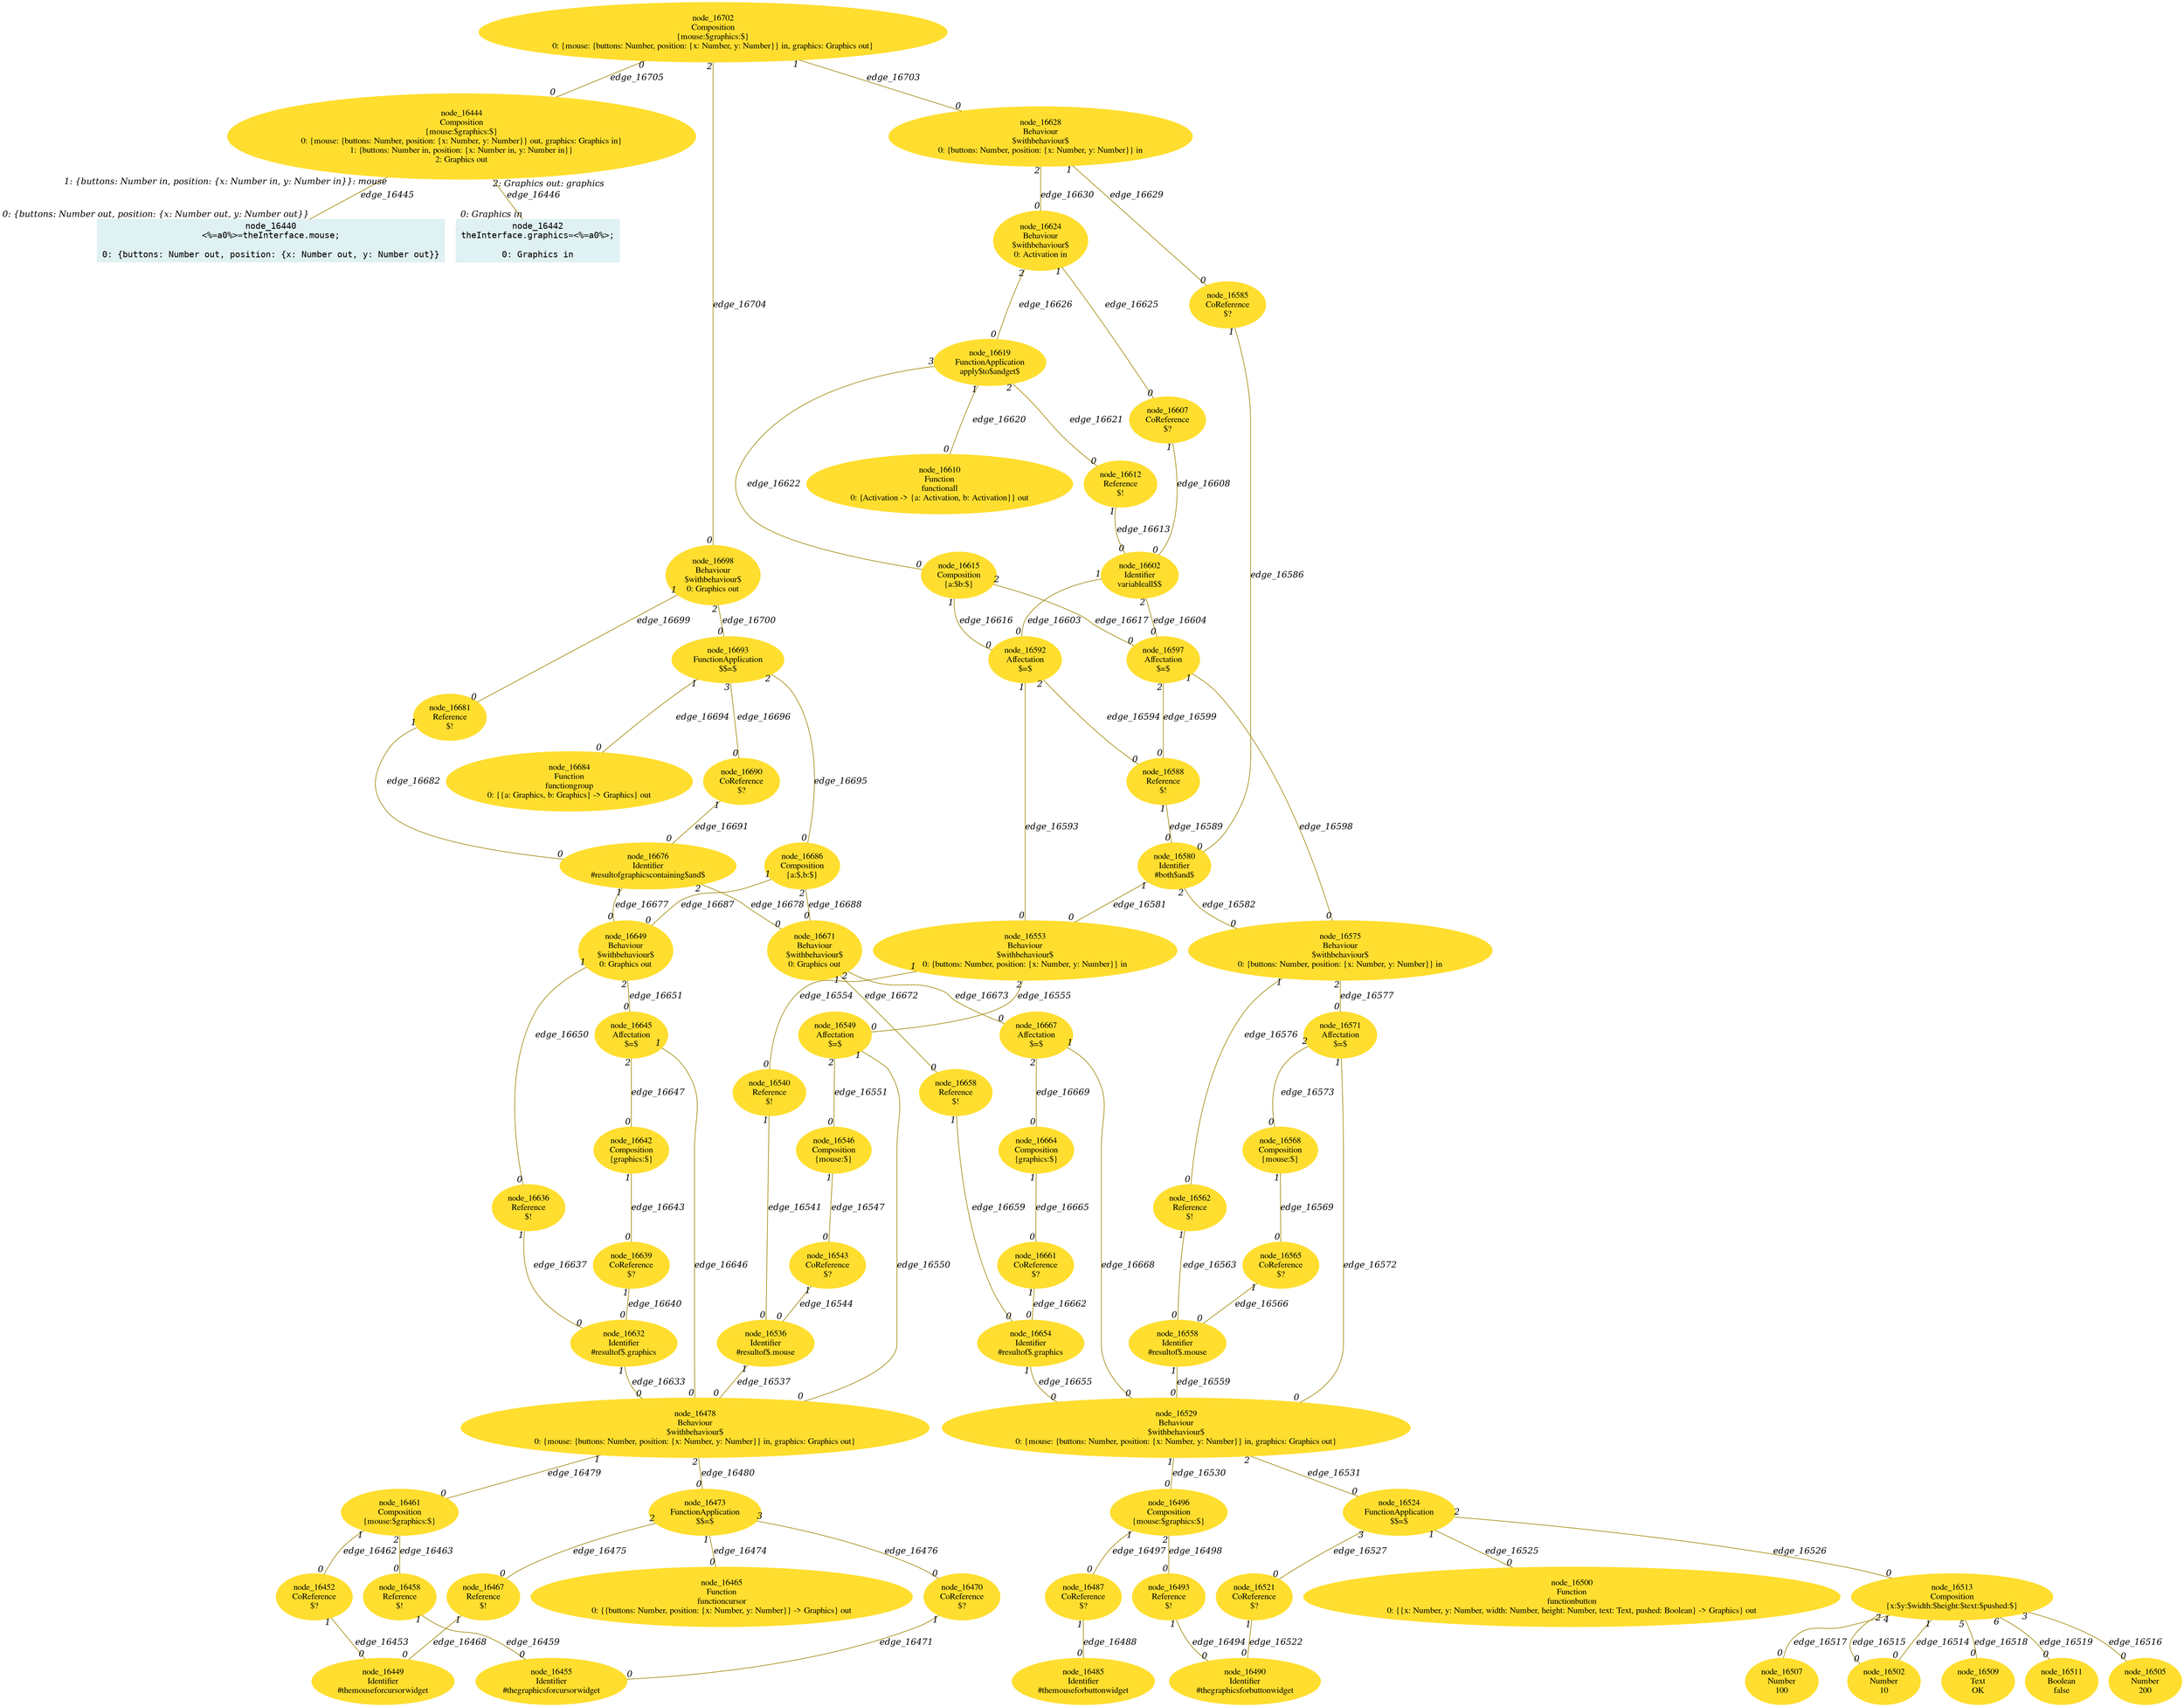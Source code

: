 digraph g{node_16440 [shape="box", style="filled", color="#dff1f2", fontname="Courier", label="node_16440
<%=a0%>=theInterface.mouse;

0: {buttons: Number out, position: {x: Number out, y: Number out}}" ]
node_16442 [shape="box", style="filled", color="#dff1f2", fontname="Courier", label="node_16442
theInterface.graphics=<%=a0%>;

0: Graphics in" ]
node_16444 [shape="ellipse", style="filled", color="#ffde2f", fontname="Times", label="node_16444
Composition
{mouse:$graphics:$}
0: {mouse: {buttons: Number, position: {x: Number, y: Number}} out, graphics: Graphics in}
1: {buttons: Number in, position: {x: Number in, y: Number in}}
2: Graphics out" ]
node_16449 [shape="ellipse", style="filled", color="#ffde2f", fontname="Times", label="node_16449
Identifier
#themouseforcursorwidget
" ]
node_16452 [shape="ellipse", style="filled", color="#ffde2f", fontname="Times", label="node_16452
CoReference
$?
" ]
node_16455 [shape="ellipse", style="filled", color="#ffde2f", fontname="Times", label="node_16455
Identifier
#thegraphicsforcursorwidget
" ]
node_16458 [shape="ellipse", style="filled", color="#ffde2f", fontname="Times", label="node_16458
Reference
$!
" ]
node_16461 [shape="ellipse", style="filled", color="#ffde2f", fontname="Times", label="node_16461
Composition
{mouse:$graphics:$}
" ]
node_16465 [shape="ellipse", style="filled", color="#ffde2f", fontname="Times", label="node_16465
Function
functioncursor
0: {{buttons: Number, position: {x: Number, y: Number}} -> Graphics} out" ]
node_16467 [shape="ellipse", style="filled", color="#ffde2f", fontname="Times", label="node_16467
Reference
$!
" ]
node_16470 [shape="ellipse", style="filled", color="#ffde2f", fontname="Times", label="node_16470
CoReference
$?
" ]
node_16473 [shape="ellipse", style="filled", color="#ffde2f", fontname="Times", label="node_16473
FunctionApplication
$$=$
" ]
node_16478 [shape="ellipse", style="filled", color="#ffde2f", fontname="Times", label="node_16478
Behaviour
$withbehaviour$
0: {mouse: {buttons: Number, position: {x: Number, y: Number}} in, graphics: Graphics out}" ]
node_16485 [shape="ellipse", style="filled", color="#ffde2f", fontname="Times", label="node_16485
Identifier
#themouseforbuttonwidget
" ]
node_16487 [shape="ellipse", style="filled", color="#ffde2f", fontname="Times", label="node_16487
CoReference
$?
" ]
node_16490 [shape="ellipse", style="filled", color="#ffde2f", fontname="Times", label="node_16490
Identifier
#thegraphicsforbuttonwidget
" ]
node_16493 [shape="ellipse", style="filled", color="#ffde2f", fontname="Times", label="node_16493
Reference
$!
" ]
node_16496 [shape="ellipse", style="filled", color="#ffde2f", fontname="Times", label="node_16496
Composition
{mouse:$graphics:$}
" ]
node_16500 [shape="ellipse", style="filled", color="#ffde2f", fontname="Times", label="node_16500
Function
functionbutton
0: {{x: Number, y: Number, width: Number, height: Number, text: Text, pushed: Boolean} -> Graphics} out" ]
node_16502 [shape="ellipse", style="filled", color="#ffde2f", fontname="Times", label="node_16502
Number
10
" ]
node_16505 [shape="ellipse", style="filled", color="#ffde2f", fontname="Times", label="node_16505
Number
200
" ]
node_16507 [shape="ellipse", style="filled", color="#ffde2f", fontname="Times", label="node_16507
Number
100
" ]
node_16509 [shape="ellipse", style="filled", color="#ffde2f", fontname="Times", label="node_16509
Text
OK
" ]
node_16511 [shape="ellipse", style="filled", color="#ffde2f", fontname="Times", label="node_16511
Boolean
false
" ]
node_16513 [shape="ellipse", style="filled", color="#ffde2f", fontname="Times", label="node_16513
Composition
{x:$y:$width:$height:$text:$pushed:$}
" ]
node_16521 [shape="ellipse", style="filled", color="#ffde2f", fontname="Times", label="node_16521
CoReference
$?
" ]
node_16524 [shape="ellipse", style="filled", color="#ffde2f", fontname="Times", label="node_16524
FunctionApplication
$$=$
" ]
node_16529 [shape="ellipse", style="filled", color="#ffde2f", fontname="Times", label="node_16529
Behaviour
$withbehaviour$
0: {mouse: {buttons: Number, position: {x: Number, y: Number}} in, graphics: Graphics out}" ]
node_16536 [shape="ellipse", style="filled", color="#ffde2f", fontname="Times", label="node_16536
Identifier
#resultof$.mouse
" ]
node_16540 [shape="ellipse", style="filled", color="#ffde2f", fontname="Times", label="node_16540
Reference
$!
" ]
node_16543 [shape="ellipse", style="filled", color="#ffde2f", fontname="Times", label="node_16543
CoReference
$?
" ]
node_16546 [shape="ellipse", style="filled", color="#ffde2f", fontname="Times", label="node_16546
Composition
{mouse:$}
" ]
node_16549 [shape="ellipse", style="filled", color="#ffde2f", fontname="Times", label="node_16549
Affectation
$=$
" ]
node_16553 [shape="ellipse", style="filled", color="#ffde2f", fontname="Times", label="node_16553
Behaviour
$withbehaviour$
0: {buttons: Number, position: {x: Number, y: Number}} in" ]
node_16558 [shape="ellipse", style="filled", color="#ffde2f", fontname="Times", label="node_16558
Identifier
#resultof$.mouse
" ]
node_16562 [shape="ellipse", style="filled", color="#ffde2f", fontname="Times", label="node_16562
Reference
$!
" ]
node_16565 [shape="ellipse", style="filled", color="#ffde2f", fontname="Times", label="node_16565
CoReference
$?
" ]
node_16568 [shape="ellipse", style="filled", color="#ffde2f", fontname="Times", label="node_16568
Composition
{mouse:$}
" ]
node_16571 [shape="ellipse", style="filled", color="#ffde2f", fontname="Times", label="node_16571
Affectation
$=$
" ]
node_16575 [shape="ellipse", style="filled", color="#ffde2f", fontname="Times", label="node_16575
Behaviour
$withbehaviour$
0: {buttons: Number, position: {x: Number, y: Number}} in" ]
node_16580 [shape="ellipse", style="filled", color="#ffde2f", fontname="Times", label="node_16580
Identifier
#both$and$
" ]
node_16585 [shape="ellipse", style="filled", color="#ffde2f", fontname="Times", label="node_16585
CoReference
$?
" ]
node_16588 [shape="ellipse", style="filled", color="#ffde2f", fontname="Times", label="node_16588
Reference
$!
" ]
node_16592 [shape="ellipse", style="filled", color="#ffde2f", fontname="Times", label="node_16592
Affectation
$=$
" ]
node_16597 [shape="ellipse", style="filled", color="#ffde2f", fontname="Times", label="node_16597
Affectation
$=$
" ]
node_16602 [shape="ellipse", style="filled", color="#ffde2f", fontname="Times", label="node_16602
Identifier
variableall$$
" ]
node_16607 [shape="ellipse", style="filled", color="#ffde2f", fontname="Times", label="node_16607
CoReference
$?
" ]
node_16610 [shape="ellipse", style="filled", color="#ffde2f", fontname="Times", label="node_16610
Function
functionall
0: {Activation -> {a: Activation, b: Activation}} out" ]
node_16612 [shape="ellipse", style="filled", color="#ffde2f", fontname="Times", label="node_16612
Reference
$!
" ]
node_16615 [shape="ellipse", style="filled", color="#ffde2f", fontname="Times", label="node_16615
Composition
{a:$b:$}
" ]
node_16619 [shape="ellipse", style="filled", color="#ffde2f", fontname="Times", label="node_16619
FunctionApplication
apply$to$andget$
" ]
node_16624 [shape="ellipse", style="filled", color="#ffde2f", fontname="Times", label="node_16624
Behaviour
$withbehaviour$
0: Activation in" ]
node_16628 [shape="ellipse", style="filled", color="#ffde2f", fontname="Times", label="node_16628
Behaviour
$withbehaviour$
0: {buttons: Number, position: {x: Number, y: Number}} in" ]
node_16632 [shape="ellipse", style="filled", color="#ffde2f", fontname="Times", label="node_16632
Identifier
#resultof$.graphics
" ]
node_16636 [shape="ellipse", style="filled", color="#ffde2f", fontname="Times", label="node_16636
Reference
$!
" ]
node_16639 [shape="ellipse", style="filled", color="#ffde2f", fontname="Times", label="node_16639
CoReference
$?
" ]
node_16642 [shape="ellipse", style="filled", color="#ffde2f", fontname="Times", label="node_16642
Composition
{graphics:$}
" ]
node_16645 [shape="ellipse", style="filled", color="#ffde2f", fontname="Times", label="node_16645
Affectation
$=$
" ]
node_16649 [shape="ellipse", style="filled", color="#ffde2f", fontname="Times", label="node_16649
Behaviour
$withbehaviour$
0: Graphics out" ]
node_16654 [shape="ellipse", style="filled", color="#ffde2f", fontname="Times", label="node_16654
Identifier
#resultof$.graphics
" ]
node_16658 [shape="ellipse", style="filled", color="#ffde2f", fontname="Times", label="node_16658
Reference
$!
" ]
node_16661 [shape="ellipse", style="filled", color="#ffde2f", fontname="Times", label="node_16661
CoReference
$?
" ]
node_16664 [shape="ellipse", style="filled", color="#ffde2f", fontname="Times", label="node_16664
Composition
{graphics:$}
" ]
node_16667 [shape="ellipse", style="filled", color="#ffde2f", fontname="Times", label="node_16667
Affectation
$=$
" ]
node_16671 [shape="ellipse", style="filled", color="#ffde2f", fontname="Times", label="node_16671
Behaviour
$withbehaviour$
0: Graphics out" ]
node_16676 [shape="ellipse", style="filled", color="#ffde2f", fontname="Times", label="node_16676
Identifier
#resultofgraphicscontaining$and$
" ]
node_16681 [shape="ellipse", style="filled", color="#ffde2f", fontname="Times", label="node_16681
Reference
$!
" ]
node_16684 [shape="ellipse", style="filled", color="#ffde2f", fontname="Times", label="node_16684
Function
functiongroup
0: {{a: Graphics, b: Graphics} -> Graphics} out" ]
node_16686 [shape="ellipse", style="filled", color="#ffde2f", fontname="Times", label="node_16686
Composition
{a:$,b:$}
" ]
node_16690 [shape="ellipse", style="filled", color="#ffde2f", fontname="Times", label="node_16690
CoReference
$?
" ]
node_16693 [shape="ellipse", style="filled", color="#ffde2f", fontname="Times", label="node_16693
FunctionApplication
$$=$
" ]
node_16698 [shape="ellipse", style="filled", color="#ffde2f", fontname="Times", label="node_16698
Behaviour
$withbehaviour$
0: Graphics out" ]
node_16702 [shape="ellipse", style="filled", color="#ffde2f", fontname="Times", label="node_16702
Composition
{mouse:$graphics:$}
0: {mouse: {buttons: Number, position: {x: Number, y: Number}} in, graphics: Graphics out}" ]
node_16444 -> node_16440 [dir=none, arrowHead=none, fontname="Times-Italic", arrowsize=1, color="#9d8400", label="edge_16445",  headlabel="0: {buttons: Number out, position: {x: Number out, y: Number out}}", taillabel="1: {buttons: Number in, position: {x: Number in, y: Number in}}: mouse" ]
node_16444 -> node_16442 [dir=none, arrowHead=none, fontname="Times-Italic", arrowsize=1, color="#9d8400", label="edge_16446",  headlabel="0: Graphics in", taillabel="2: Graphics out: graphics" ]
node_16452 -> node_16449 [dir=none, arrowHead=none, fontname="Times-Italic", arrowsize=1, color="#9d8400", label="edge_16453",  headlabel="0", taillabel="1" ]
node_16458 -> node_16455 [dir=none, arrowHead=none, fontname="Times-Italic", arrowsize=1, color="#9d8400", label="edge_16459",  headlabel="0", taillabel="1" ]
node_16461 -> node_16452 [dir=none, arrowHead=none, fontname="Times-Italic", arrowsize=1, color="#9d8400", label="edge_16462",  headlabel="0", taillabel="1" ]
node_16461 -> node_16458 [dir=none, arrowHead=none, fontname="Times-Italic", arrowsize=1, color="#9d8400", label="edge_16463",  headlabel="0", taillabel="2" ]
node_16467 -> node_16449 [dir=none, arrowHead=none, fontname="Times-Italic", arrowsize=1, color="#9d8400", label="edge_16468",  headlabel="0", taillabel="1" ]
node_16470 -> node_16455 [dir=none, arrowHead=none, fontname="Times-Italic", arrowsize=1, color="#9d8400", label="edge_16471",  headlabel="0", taillabel="1" ]
node_16473 -> node_16465 [dir=none, arrowHead=none, fontname="Times-Italic", arrowsize=1, color="#9d8400", label="edge_16474",  headlabel="0", taillabel="1" ]
node_16473 -> node_16467 [dir=none, arrowHead=none, fontname="Times-Italic", arrowsize=1, color="#9d8400", label="edge_16475",  headlabel="0", taillabel="2" ]
node_16473 -> node_16470 [dir=none, arrowHead=none, fontname="Times-Italic", arrowsize=1, color="#9d8400", label="edge_16476",  headlabel="0", taillabel="3" ]
node_16478 -> node_16461 [dir=none, arrowHead=none, fontname="Times-Italic", arrowsize=1, color="#9d8400", label="edge_16479",  headlabel="0", taillabel="1" ]
node_16478 -> node_16473 [dir=none, arrowHead=none, fontname="Times-Italic", arrowsize=1, color="#9d8400", label="edge_16480",  headlabel="0", taillabel="2" ]
node_16487 -> node_16485 [dir=none, arrowHead=none, fontname="Times-Italic", arrowsize=1, color="#9d8400", label="edge_16488",  headlabel="0", taillabel="1" ]
node_16493 -> node_16490 [dir=none, arrowHead=none, fontname="Times-Italic", arrowsize=1, color="#9d8400", label="edge_16494",  headlabel="0", taillabel="1" ]
node_16496 -> node_16487 [dir=none, arrowHead=none, fontname="Times-Italic", arrowsize=1, color="#9d8400", label="edge_16497",  headlabel="0", taillabel="1" ]
node_16496 -> node_16493 [dir=none, arrowHead=none, fontname="Times-Italic", arrowsize=1, color="#9d8400", label="edge_16498",  headlabel="0", taillabel="2" ]
node_16513 -> node_16502 [dir=none, arrowHead=none, fontname="Times-Italic", arrowsize=1, color="#9d8400", label="edge_16514",  headlabel="0", taillabel="1" ]
node_16513 -> node_16502 [dir=none, arrowHead=none, fontname="Times-Italic", arrowsize=1, color="#9d8400", label="edge_16515",  headlabel="0", taillabel="2" ]
node_16513 -> node_16505 [dir=none, arrowHead=none, fontname="Times-Italic", arrowsize=1, color="#9d8400", label="edge_16516",  headlabel="0", taillabel="3" ]
node_16513 -> node_16507 [dir=none, arrowHead=none, fontname="Times-Italic", arrowsize=1, color="#9d8400", label="edge_16517",  headlabel="0", taillabel="4" ]
node_16513 -> node_16509 [dir=none, arrowHead=none, fontname="Times-Italic", arrowsize=1, color="#9d8400", label="edge_16518",  headlabel="0", taillabel="5" ]
node_16513 -> node_16511 [dir=none, arrowHead=none, fontname="Times-Italic", arrowsize=1, color="#9d8400", label="edge_16519",  headlabel="0", taillabel="6" ]
node_16521 -> node_16490 [dir=none, arrowHead=none, fontname="Times-Italic", arrowsize=1, color="#9d8400", label="edge_16522",  headlabel="0", taillabel="1" ]
node_16524 -> node_16500 [dir=none, arrowHead=none, fontname="Times-Italic", arrowsize=1, color="#9d8400", label="edge_16525",  headlabel="0", taillabel="1" ]
node_16524 -> node_16513 [dir=none, arrowHead=none, fontname="Times-Italic", arrowsize=1, color="#9d8400", label="edge_16526",  headlabel="0", taillabel="2" ]
node_16524 -> node_16521 [dir=none, arrowHead=none, fontname="Times-Italic", arrowsize=1, color="#9d8400", label="edge_16527",  headlabel="0", taillabel="3" ]
node_16529 -> node_16496 [dir=none, arrowHead=none, fontname="Times-Italic", arrowsize=1, color="#9d8400", label="edge_16530",  headlabel="0", taillabel="1" ]
node_16529 -> node_16524 [dir=none, arrowHead=none, fontname="Times-Italic", arrowsize=1, color="#9d8400", label="edge_16531",  headlabel="0", taillabel="2" ]
node_16536 -> node_16478 [dir=none, arrowHead=none, fontname="Times-Italic", arrowsize=1, color="#9d8400", label="edge_16537",  headlabel="0", taillabel="1" ]
node_16540 -> node_16536 [dir=none, arrowHead=none, fontname="Times-Italic", arrowsize=1, color="#9d8400", label="edge_16541",  headlabel="0", taillabel="1" ]
node_16543 -> node_16536 [dir=none, arrowHead=none, fontname="Times-Italic", arrowsize=1, color="#9d8400", label="edge_16544",  headlabel="0", taillabel="1" ]
node_16546 -> node_16543 [dir=none, arrowHead=none, fontname="Times-Italic", arrowsize=1, color="#9d8400", label="edge_16547",  headlabel="0", taillabel="1" ]
node_16549 -> node_16478 [dir=none, arrowHead=none, fontname="Times-Italic", arrowsize=1, color="#9d8400", label="edge_16550",  headlabel="0", taillabel="1" ]
node_16549 -> node_16546 [dir=none, arrowHead=none, fontname="Times-Italic", arrowsize=1, color="#9d8400", label="edge_16551",  headlabel="0", taillabel="2" ]
node_16553 -> node_16540 [dir=none, arrowHead=none, fontname="Times-Italic", arrowsize=1, color="#9d8400", label="edge_16554",  headlabel="0", taillabel="1" ]
node_16553 -> node_16549 [dir=none, arrowHead=none, fontname="Times-Italic", arrowsize=1, color="#9d8400", label="edge_16555",  headlabel="0", taillabel="2" ]
node_16558 -> node_16529 [dir=none, arrowHead=none, fontname="Times-Italic", arrowsize=1, color="#9d8400", label="edge_16559",  headlabel="0", taillabel="1" ]
node_16562 -> node_16558 [dir=none, arrowHead=none, fontname="Times-Italic", arrowsize=1, color="#9d8400", label="edge_16563",  headlabel="0", taillabel="1" ]
node_16565 -> node_16558 [dir=none, arrowHead=none, fontname="Times-Italic", arrowsize=1, color="#9d8400", label="edge_16566",  headlabel="0", taillabel="1" ]
node_16568 -> node_16565 [dir=none, arrowHead=none, fontname="Times-Italic", arrowsize=1, color="#9d8400", label="edge_16569",  headlabel="0", taillabel="1" ]
node_16571 -> node_16529 [dir=none, arrowHead=none, fontname="Times-Italic", arrowsize=1, color="#9d8400", label="edge_16572",  headlabel="0", taillabel="1" ]
node_16571 -> node_16568 [dir=none, arrowHead=none, fontname="Times-Italic", arrowsize=1, color="#9d8400", label="edge_16573",  headlabel="0", taillabel="2" ]
node_16575 -> node_16562 [dir=none, arrowHead=none, fontname="Times-Italic", arrowsize=1, color="#9d8400", label="edge_16576",  headlabel="0", taillabel="1" ]
node_16575 -> node_16571 [dir=none, arrowHead=none, fontname="Times-Italic", arrowsize=1, color="#9d8400", label="edge_16577",  headlabel="0", taillabel="2" ]
node_16580 -> node_16553 [dir=none, arrowHead=none, fontname="Times-Italic", arrowsize=1, color="#9d8400", label="edge_16581",  headlabel="0", taillabel="1" ]
node_16580 -> node_16575 [dir=none, arrowHead=none, fontname="Times-Italic", arrowsize=1, color="#9d8400", label="edge_16582",  headlabel="0", taillabel="2" ]
node_16585 -> node_16580 [dir=none, arrowHead=none, fontname="Times-Italic", arrowsize=1, color="#9d8400", label="edge_16586",  headlabel="0", taillabel="1" ]
node_16588 -> node_16580 [dir=none, arrowHead=none, fontname="Times-Italic", arrowsize=1, color="#9d8400", label="edge_16589",  headlabel="0", taillabel="1" ]
node_16592 -> node_16553 [dir=none, arrowHead=none, fontname="Times-Italic", arrowsize=1, color="#9d8400", label="edge_16593",  headlabel="0", taillabel="1" ]
node_16592 -> node_16588 [dir=none, arrowHead=none, fontname="Times-Italic", arrowsize=1, color="#9d8400", label="edge_16594",  headlabel="0", taillabel="2" ]
node_16597 -> node_16575 [dir=none, arrowHead=none, fontname="Times-Italic", arrowsize=1, color="#9d8400", label="edge_16598",  headlabel="0", taillabel="1" ]
node_16597 -> node_16588 [dir=none, arrowHead=none, fontname="Times-Italic", arrowsize=1, color="#9d8400", label="edge_16599",  headlabel="0", taillabel="2" ]
node_16602 -> node_16592 [dir=none, arrowHead=none, fontname="Times-Italic", arrowsize=1, color="#9d8400", label="edge_16603",  headlabel="0", taillabel="1" ]
node_16602 -> node_16597 [dir=none, arrowHead=none, fontname="Times-Italic", arrowsize=1, color="#9d8400", label="edge_16604",  headlabel="0", taillabel="2" ]
node_16607 -> node_16602 [dir=none, arrowHead=none, fontname="Times-Italic", arrowsize=1, color="#9d8400", label="edge_16608",  headlabel="0", taillabel="1" ]
node_16612 -> node_16602 [dir=none, arrowHead=none, fontname="Times-Italic", arrowsize=1, color="#9d8400", label="edge_16613",  headlabel="0", taillabel="1" ]
node_16615 -> node_16592 [dir=none, arrowHead=none, fontname="Times-Italic", arrowsize=1, color="#9d8400", label="edge_16616",  headlabel="0", taillabel="1" ]
node_16615 -> node_16597 [dir=none, arrowHead=none, fontname="Times-Italic", arrowsize=1, color="#9d8400", label="edge_16617",  headlabel="0", taillabel="2" ]
node_16619 -> node_16610 [dir=none, arrowHead=none, fontname="Times-Italic", arrowsize=1, color="#9d8400", label="edge_16620",  headlabel="0", taillabel="1" ]
node_16619 -> node_16612 [dir=none, arrowHead=none, fontname="Times-Italic", arrowsize=1, color="#9d8400", label="edge_16621",  headlabel="0", taillabel="2" ]
node_16619 -> node_16615 [dir=none, arrowHead=none, fontname="Times-Italic", arrowsize=1, color="#9d8400", label="edge_16622",  headlabel="0", taillabel="3" ]
node_16624 -> node_16607 [dir=none, arrowHead=none, fontname="Times-Italic", arrowsize=1, color="#9d8400", label="edge_16625",  headlabel="0", taillabel="1" ]
node_16624 -> node_16619 [dir=none, arrowHead=none, fontname="Times-Italic", arrowsize=1, color="#9d8400", label="edge_16626",  headlabel="0", taillabel="2" ]
node_16628 -> node_16585 [dir=none, arrowHead=none, fontname="Times-Italic", arrowsize=1, color="#9d8400", label="edge_16629",  headlabel="0", taillabel="1" ]
node_16628 -> node_16624 [dir=none, arrowHead=none, fontname="Times-Italic", arrowsize=1, color="#9d8400", label="edge_16630",  headlabel="0", taillabel="2" ]
node_16632 -> node_16478 [dir=none, arrowHead=none, fontname="Times-Italic", arrowsize=1, color="#9d8400", label="edge_16633",  headlabel="0", taillabel="1" ]
node_16636 -> node_16632 [dir=none, arrowHead=none, fontname="Times-Italic", arrowsize=1, color="#9d8400", label="edge_16637",  headlabel="0", taillabel="1" ]
node_16639 -> node_16632 [dir=none, arrowHead=none, fontname="Times-Italic", arrowsize=1, color="#9d8400", label="edge_16640",  headlabel="0", taillabel="1" ]
node_16642 -> node_16639 [dir=none, arrowHead=none, fontname="Times-Italic", arrowsize=1, color="#9d8400", label="edge_16643",  headlabel="0", taillabel="1" ]
node_16645 -> node_16478 [dir=none, arrowHead=none, fontname="Times-Italic", arrowsize=1, color="#9d8400", label="edge_16646",  headlabel="0", taillabel="1" ]
node_16645 -> node_16642 [dir=none, arrowHead=none, fontname="Times-Italic", arrowsize=1, color="#9d8400", label="edge_16647",  headlabel="0", taillabel="2" ]
node_16649 -> node_16636 [dir=none, arrowHead=none, fontname="Times-Italic", arrowsize=1, color="#9d8400", label="edge_16650",  headlabel="0", taillabel="1" ]
node_16649 -> node_16645 [dir=none, arrowHead=none, fontname="Times-Italic", arrowsize=1, color="#9d8400", label="edge_16651",  headlabel="0", taillabel="2" ]
node_16654 -> node_16529 [dir=none, arrowHead=none, fontname="Times-Italic", arrowsize=1, color="#9d8400", label="edge_16655",  headlabel="0", taillabel="1" ]
node_16658 -> node_16654 [dir=none, arrowHead=none, fontname="Times-Italic", arrowsize=1, color="#9d8400", label="edge_16659",  headlabel="0", taillabel="1" ]
node_16661 -> node_16654 [dir=none, arrowHead=none, fontname="Times-Italic", arrowsize=1, color="#9d8400", label="edge_16662",  headlabel="0", taillabel="1" ]
node_16664 -> node_16661 [dir=none, arrowHead=none, fontname="Times-Italic", arrowsize=1, color="#9d8400", label="edge_16665",  headlabel="0", taillabel="1" ]
node_16667 -> node_16529 [dir=none, arrowHead=none, fontname="Times-Italic", arrowsize=1, color="#9d8400", label="edge_16668",  headlabel="0", taillabel="1" ]
node_16667 -> node_16664 [dir=none, arrowHead=none, fontname="Times-Italic", arrowsize=1, color="#9d8400", label="edge_16669",  headlabel="0", taillabel="2" ]
node_16671 -> node_16658 [dir=none, arrowHead=none, fontname="Times-Italic", arrowsize=1, color="#9d8400", label="edge_16672",  headlabel="0", taillabel="1" ]
node_16671 -> node_16667 [dir=none, arrowHead=none, fontname="Times-Italic", arrowsize=1, color="#9d8400", label="edge_16673",  headlabel="0", taillabel="2" ]
node_16676 -> node_16649 [dir=none, arrowHead=none, fontname="Times-Italic", arrowsize=1, color="#9d8400", label="edge_16677",  headlabel="0", taillabel="1" ]
node_16676 -> node_16671 [dir=none, arrowHead=none, fontname="Times-Italic", arrowsize=1, color="#9d8400", label="edge_16678",  headlabel="0", taillabel="2" ]
node_16681 -> node_16676 [dir=none, arrowHead=none, fontname="Times-Italic", arrowsize=1, color="#9d8400", label="edge_16682",  headlabel="0", taillabel="1" ]
node_16686 -> node_16649 [dir=none, arrowHead=none, fontname="Times-Italic", arrowsize=1, color="#9d8400", label="edge_16687",  headlabel="0", taillabel="1" ]
node_16686 -> node_16671 [dir=none, arrowHead=none, fontname="Times-Italic", arrowsize=1, color="#9d8400", label="edge_16688",  headlabel="0", taillabel="2" ]
node_16690 -> node_16676 [dir=none, arrowHead=none, fontname="Times-Italic", arrowsize=1, color="#9d8400", label="edge_16691",  headlabel="0", taillabel="1" ]
node_16693 -> node_16684 [dir=none, arrowHead=none, fontname="Times-Italic", arrowsize=1, color="#9d8400", label="edge_16694",  headlabel="0", taillabel="1" ]
node_16693 -> node_16686 [dir=none, arrowHead=none, fontname="Times-Italic", arrowsize=1, color="#9d8400", label="edge_16695",  headlabel="0", taillabel="2" ]
node_16693 -> node_16690 [dir=none, arrowHead=none, fontname="Times-Italic", arrowsize=1, color="#9d8400", label="edge_16696",  headlabel="0", taillabel="3" ]
node_16698 -> node_16681 [dir=none, arrowHead=none, fontname="Times-Italic", arrowsize=1, color="#9d8400", label="edge_16699",  headlabel="0", taillabel="1" ]
node_16698 -> node_16693 [dir=none, arrowHead=none, fontname="Times-Italic", arrowsize=1, color="#9d8400", label="edge_16700",  headlabel="0", taillabel="2" ]
node_16702 -> node_16628 [dir=none, arrowHead=none, fontname="Times-Italic", arrowsize=1, color="#9d8400", label="edge_16703",  headlabel="0", taillabel="1" ]
node_16702 -> node_16698 [dir=none, arrowHead=none, fontname="Times-Italic", arrowsize=1, color="#9d8400", label="edge_16704",  headlabel="0", taillabel="2" ]
node_16702 -> node_16444 [dir=none, arrowHead=none, fontname="Times-Italic", arrowsize=1, color="#9d8400", label="edge_16705",  headlabel="0", taillabel="0" ]
}